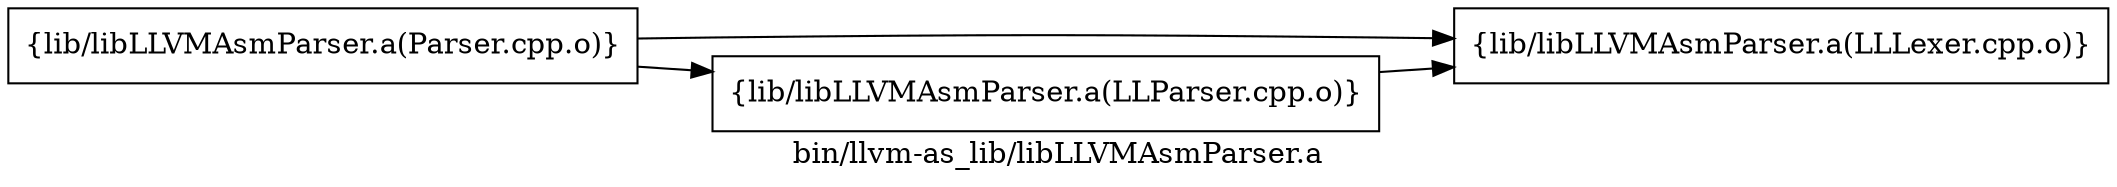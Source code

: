 digraph "bin/llvm-as_lib/libLLVMAsmParser.a" {
	label="bin/llvm-as_lib/libLLVMAsmParser.a";
	rankdir=LR;
	{ rank=same; Node0x55bf19d5f7b8;  }

	Node0x55bf19d5f7b8 [shape=record,shape=box,group=0,label="{lib/libLLVMAsmParser.a(Parser.cpp.o)}"];
	Node0x55bf19d5f7b8 -> Node0x55bf19d5fee8;
	Node0x55bf19d5f7b8 -> Node0x55bf19d5f268;
	Node0x55bf19d5fee8 [shape=record,shape=box,group=0,label="{lib/libLLVMAsmParser.a(LLLexer.cpp.o)}"];
	Node0x55bf19d5f268 [shape=record,shape=box,group=0,label="{lib/libLLVMAsmParser.a(LLParser.cpp.o)}"];
	Node0x55bf19d5f268 -> Node0x55bf19d5fee8;
}

